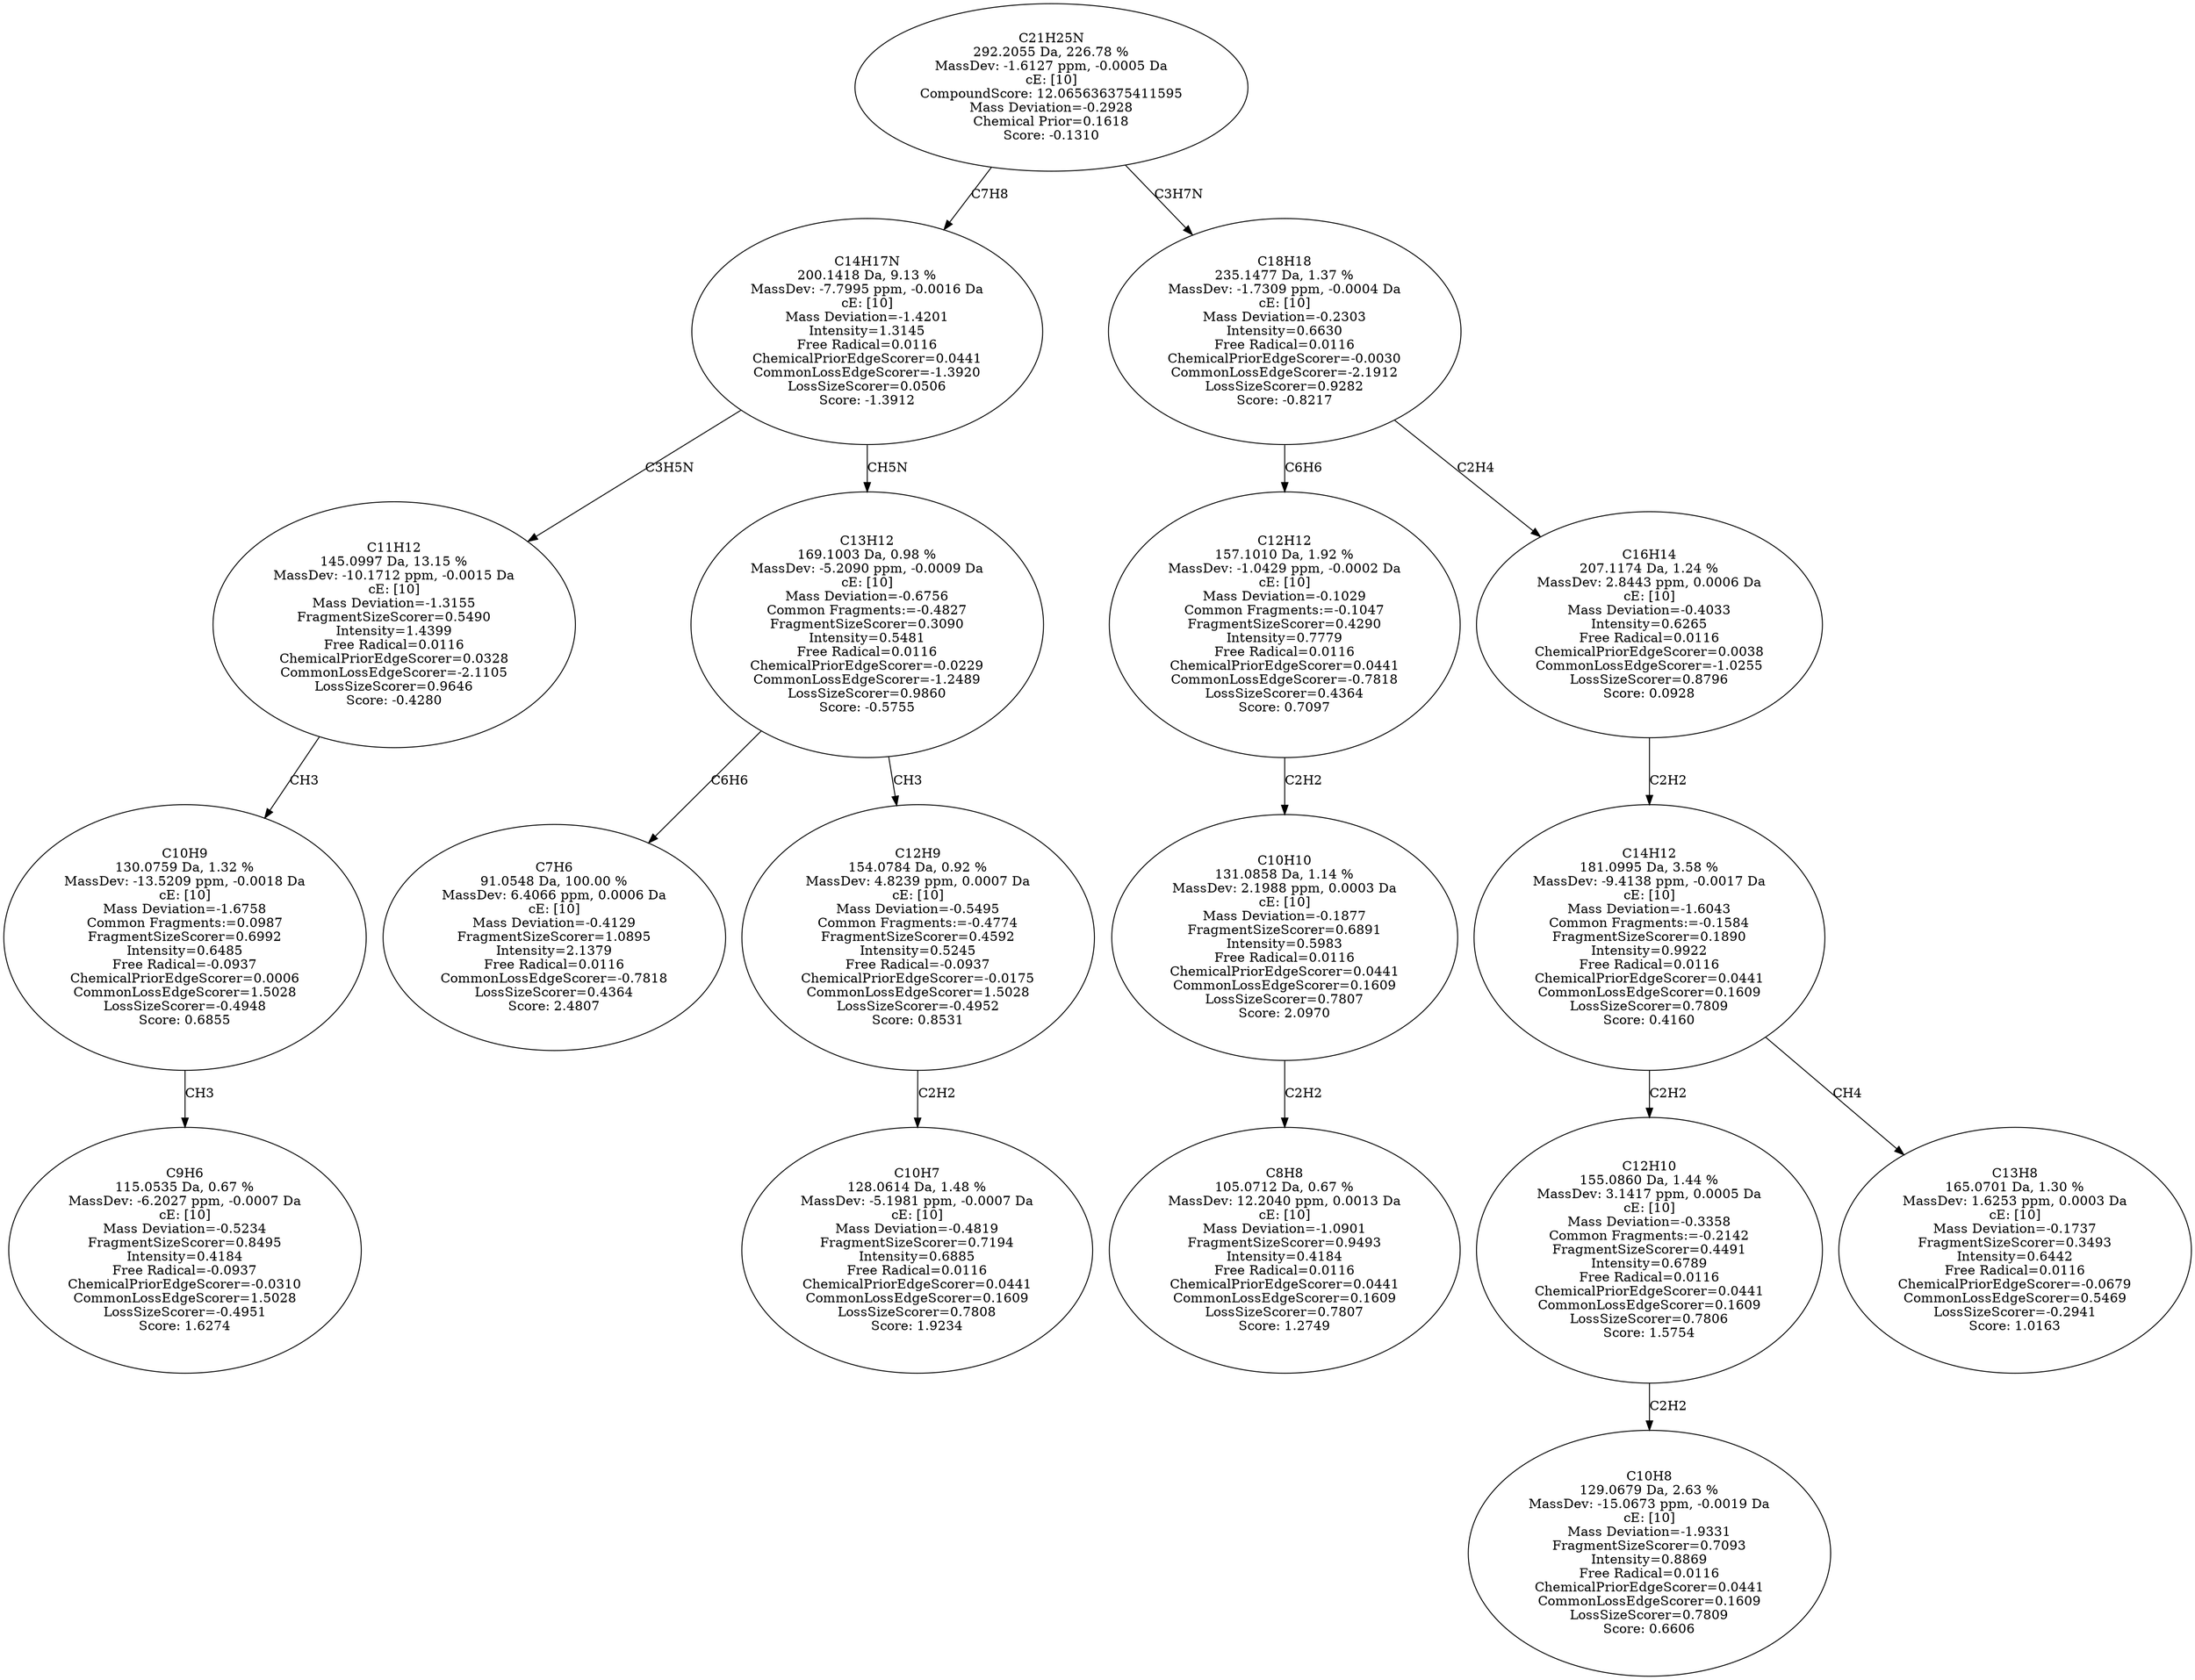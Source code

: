 strict digraph {
v1 [label="C9H6\n115.0535 Da, 0.67 %\nMassDev: -6.2027 ppm, -0.0007 Da\ncE: [10]\nMass Deviation=-0.5234\nFragmentSizeScorer=0.8495\nIntensity=0.4184\nFree Radical=-0.0937\nChemicalPriorEdgeScorer=-0.0310\nCommonLossEdgeScorer=1.5028\nLossSizeScorer=-0.4951\nScore: 1.6274"];
v2 [label="C10H9\n130.0759 Da, 1.32 %\nMassDev: -13.5209 ppm, -0.0018 Da\ncE: [10]\nMass Deviation=-1.6758\nCommon Fragments:=0.0987\nFragmentSizeScorer=0.6992\nIntensity=0.6485\nFree Radical=-0.0937\nChemicalPriorEdgeScorer=0.0006\nCommonLossEdgeScorer=1.5028\nLossSizeScorer=-0.4948\nScore: 0.6855"];
v3 [label="C11H12\n145.0997 Da, 13.15 %\nMassDev: -10.1712 ppm, -0.0015 Da\ncE: [10]\nMass Deviation=-1.3155\nFragmentSizeScorer=0.5490\nIntensity=1.4399\nFree Radical=0.0116\nChemicalPriorEdgeScorer=0.0328\nCommonLossEdgeScorer=-2.1105\nLossSizeScorer=0.9646\nScore: -0.4280"];
v4 [label="C7H6\n91.0548 Da, 100.00 %\nMassDev: 6.4066 ppm, 0.0006 Da\ncE: [10]\nMass Deviation=-0.4129\nFragmentSizeScorer=1.0895\nIntensity=2.1379\nFree Radical=0.0116\nCommonLossEdgeScorer=-0.7818\nLossSizeScorer=0.4364\nScore: 2.4807"];
v5 [label="C10H7\n128.0614 Da, 1.48 %\nMassDev: -5.1981 ppm, -0.0007 Da\ncE: [10]\nMass Deviation=-0.4819\nFragmentSizeScorer=0.7194\nIntensity=0.6885\nFree Radical=0.0116\nChemicalPriorEdgeScorer=0.0441\nCommonLossEdgeScorer=0.1609\nLossSizeScorer=0.7808\nScore: 1.9234"];
v6 [label="C12H9\n154.0784 Da, 0.92 %\nMassDev: 4.8239 ppm, 0.0007 Da\ncE: [10]\nMass Deviation=-0.5495\nCommon Fragments:=-0.4774\nFragmentSizeScorer=0.4592\nIntensity=0.5245\nFree Radical=-0.0937\nChemicalPriorEdgeScorer=-0.0175\nCommonLossEdgeScorer=1.5028\nLossSizeScorer=-0.4952\nScore: 0.8531"];
v7 [label="C13H12\n169.1003 Da, 0.98 %\nMassDev: -5.2090 ppm, -0.0009 Da\ncE: [10]\nMass Deviation=-0.6756\nCommon Fragments:=-0.4827\nFragmentSizeScorer=0.3090\nIntensity=0.5481\nFree Radical=0.0116\nChemicalPriorEdgeScorer=-0.0229\nCommonLossEdgeScorer=-1.2489\nLossSizeScorer=0.9860\nScore: -0.5755"];
v8 [label="C14H17N\n200.1418 Da, 9.13 %\nMassDev: -7.7995 ppm, -0.0016 Da\ncE: [10]\nMass Deviation=-1.4201\nIntensity=1.3145\nFree Radical=0.0116\nChemicalPriorEdgeScorer=0.0441\nCommonLossEdgeScorer=-1.3920\nLossSizeScorer=0.0506\nScore: -1.3912"];
v9 [label="C8H8\n105.0712 Da, 0.67 %\nMassDev: 12.2040 ppm, 0.0013 Da\ncE: [10]\nMass Deviation=-1.0901\nFragmentSizeScorer=0.9493\nIntensity=0.4184\nFree Radical=0.0116\nChemicalPriorEdgeScorer=0.0441\nCommonLossEdgeScorer=0.1609\nLossSizeScorer=0.7807\nScore: 1.2749"];
v10 [label="C10H10\n131.0858 Da, 1.14 %\nMassDev: 2.1988 ppm, 0.0003 Da\ncE: [10]\nMass Deviation=-0.1877\nFragmentSizeScorer=0.6891\nIntensity=0.5983\nFree Radical=0.0116\nChemicalPriorEdgeScorer=0.0441\nCommonLossEdgeScorer=0.1609\nLossSizeScorer=0.7807\nScore: 2.0970"];
v11 [label="C12H12\n157.1010 Da, 1.92 %\nMassDev: -1.0429 ppm, -0.0002 Da\ncE: [10]\nMass Deviation=-0.1029\nCommon Fragments:=-0.1047\nFragmentSizeScorer=0.4290\nIntensity=0.7779\nFree Radical=0.0116\nChemicalPriorEdgeScorer=0.0441\nCommonLossEdgeScorer=-0.7818\nLossSizeScorer=0.4364\nScore: 0.7097"];
v12 [label="C10H8\n129.0679 Da, 2.63 %\nMassDev: -15.0673 ppm, -0.0019 Da\ncE: [10]\nMass Deviation=-1.9331\nFragmentSizeScorer=0.7093\nIntensity=0.8869\nFree Radical=0.0116\nChemicalPriorEdgeScorer=0.0441\nCommonLossEdgeScorer=0.1609\nLossSizeScorer=0.7809\nScore: 0.6606"];
v13 [label="C12H10\n155.0860 Da, 1.44 %\nMassDev: 3.1417 ppm, 0.0005 Da\ncE: [10]\nMass Deviation=-0.3358\nCommon Fragments:=-0.2142\nFragmentSizeScorer=0.4491\nIntensity=0.6789\nFree Radical=0.0116\nChemicalPriorEdgeScorer=0.0441\nCommonLossEdgeScorer=0.1609\nLossSizeScorer=0.7806\nScore: 1.5754"];
v14 [label="C13H8\n165.0701 Da, 1.30 %\nMassDev: 1.6253 ppm, 0.0003 Da\ncE: [10]\nMass Deviation=-0.1737\nFragmentSizeScorer=0.3493\nIntensity=0.6442\nFree Radical=0.0116\nChemicalPriorEdgeScorer=-0.0679\nCommonLossEdgeScorer=0.5469\nLossSizeScorer=-0.2941\nScore: 1.0163"];
v15 [label="C14H12\n181.0995 Da, 3.58 %\nMassDev: -9.4138 ppm, -0.0017 Da\ncE: [10]\nMass Deviation=-1.6043\nCommon Fragments:=-0.1584\nFragmentSizeScorer=0.1890\nIntensity=0.9922\nFree Radical=0.0116\nChemicalPriorEdgeScorer=0.0441\nCommonLossEdgeScorer=0.1609\nLossSizeScorer=0.7809\nScore: 0.4160"];
v16 [label="C16H14\n207.1174 Da, 1.24 %\nMassDev: 2.8443 ppm, 0.0006 Da\ncE: [10]\nMass Deviation=-0.4033\nIntensity=0.6265\nFree Radical=0.0116\nChemicalPriorEdgeScorer=0.0038\nCommonLossEdgeScorer=-1.0255\nLossSizeScorer=0.8796\nScore: 0.0928"];
v17 [label="C18H18\n235.1477 Da, 1.37 %\nMassDev: -1.7309 ppm, -0.0004 Da\ncE: [10]\nMass Deviation=-0.2303\nIntensity=0.6630\nFree Radical=0.0116\nChemicalPriorEdgeScorer=-0.0030\nCommonLossEdgeScorer=-2.1912\nLossSizeScorer=0.9282\nScore: -0.8217"];
v18 [label="C21H25N\n292.2055 Da, 226.78 %\nMassDev: -1.6127 ppm, -0.0005 Da\ncE: [10]\nCompoundScore: 12.065636375411595\nMass Deviation=-0.2928\nChemical Prior=0.1618\nScore: -0.1310"];
v2 -> v1 [label="CH3"];
v3 -> v2 [label="CH3"];
v8 -> v3 [label="C3H5N"];
v7 -> v4 [label="C6H6"];
v6 -> v5 [label="C2H2"];
v7 -> v6 [label="CH3"];
v8 -> v7 [label="CH5N"];
v18 -> v8 [label="C7H8"];
v10 -> v9 [label="C2H2"];
v11 -> v10 [label="C2H2"];
v17 -> v11 [label="C6H6"];
v13 -> v12 [label="C2H2"];
v15 -> v13 [label="C2H2"];
v15 -> v14 [label="CH4"];
v16 -> v15 [label="C2H2"];
v17 -> v16 [label="C2H4"];
v18 -> v17 [label="C3H7N"];
}
